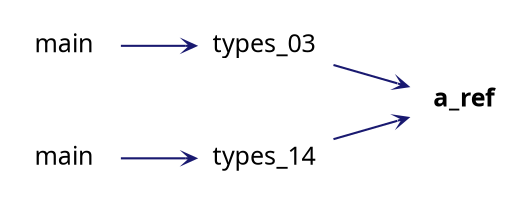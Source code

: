 digraph "a_ref"
{
 // INTERACTIVE_SVG=YES
 // LATEX_PDF_SIZE
  graph [];
  edge [fontname=Ubuntu labelfontsize=10 arrowhead=open arrowtail=open arrowsize=0.5];
  node [fontname=Ubuntu fontsize=12 shape=plaintext];
  rankdir="RL";
  Node1 [label=<<b>a_ref</b>> tooltip="https://en.cppreference.com/w/cpp/language/reference" ];
  Node1 -> Node2 [dir="back",color="midnightblue"style="solid"];
  Node2 [label="types_03" URL="$group__lang03.html#ga1d825ed882a640849aca92a60411a85e" tooltip=" " ];
  Node2 -> Node3 [dir="back",color="midnightblue"style="solid"];
  Node3 [label="main" URL="$group__CPP03.html#ga840291bc02cba5474a4cb46a9b9566fe" tooltip=" " ];
  Node1 -> Node4 [dir="back",color="midnightblue"style="solid"];
  Node4 [label="types_14" URL="$group__other14.html#gac02a1801a1d9a8ec9f3d1d81a8bd4fac" tooltip=" " ];
  Node4 -> Node5 [dir="back",color="midnightblue"style="solid"];
  Node5 [label="main" URL="$group__CPP14.html#ga840291bc02cba5474a4cb46a9b9566fe" tooltip=" " ];
}
